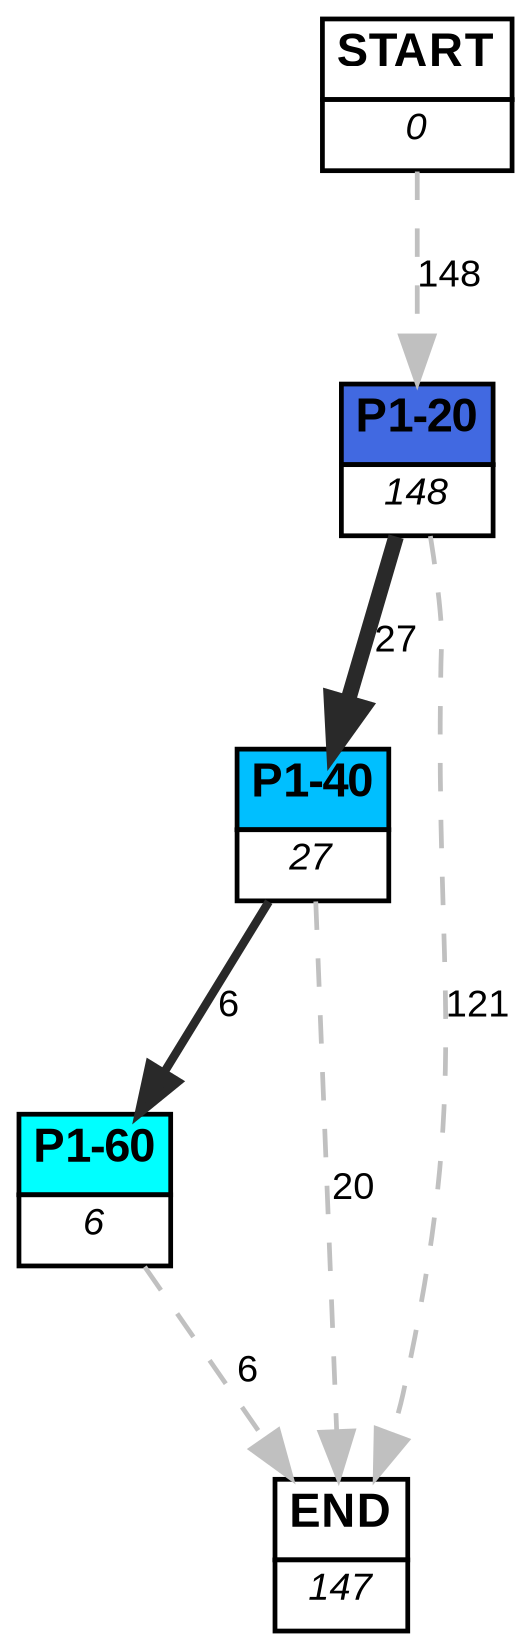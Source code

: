 digraph graphname {
	dpi = 150
	size="16,11!";
	margin = 0;
"P1-20" [shape=plain, label=<<table border="0" cellborder="1" cellspacing="0"><tr><td bgcolor="royalblue"><FONT face="Arial" POINT-SIZE="10"><b>P1-20</b></FONT></td></tr><tr><td bgcolor="white"><FONT face="Arial" POINT-SIZE="8"><i>148</i></FONT></td></tr></table>>]
"P1-40" [shape=plain, label=<<table border="0" cellborder="1" cellspacing="0"><tr><td bgcolor="deepskyblue"><FONT face="Arial" POINT-SIZE="10"><b>P1-40</b></FONT></td></tr><tr><td bgcolor="white"><FONT face="Arial" POINT-SIZE="8"><i>27</i></FONT></td></tr></table>>]
"P1-60" [shape=plain, label=<<table border="0" cellborder="1" cellspacing="0"><tr><td bgcolor="aqua"><FONT face="Arial" POINT-SIZE="10"><b>P1-60</b></FONT></td></tr><tr><td bgcolor="white"><FONT face="Arial" POINT-SIZE="8"><i>6</i></FONT></td></tr></table>>]
"START" [shape=plain, label=<<table border="0" cellborder="1" cellspacing="0"><tr><td bgcolor="white"><FONT face="Arial" POINT-SIZE="10"><b>START</b></FONT></td></tr><tr><td bgcolor="white"><FONT face="Arial" POINT-SIZE="8"><i>0</i></FONT></td></tr></table>>]
"END" [shape=plain, label=<<table border="0" cellborder="1" cellspacing="0"><tr><td bgcolor="white"><FONT face="Arial" POINT-SIZE="10"><b>END</b></FONT></td></tr><tr><td bgcolor="white"><FONT face="Arial" POINT-SIZE="8"><i>147</i></FONT></td></tr></table>>]
"P1-20" -> "P1-40" [ color=grey16 penwidth = "3.295836866004329"label ="27" labelfloat=false fontname="Arial" fontsize=8]
"P1-20" -> "END" [ style = dashed color=grey label ="121" labelfloat=false fontname="Arial" fontsize=8]
"P1-40" -> "P1-60" [ color=grey16 penwidth = "1.791759469228055"label ="6" labelfloat=false fontname="Arial" fontsize=8]
"P1-40" -> "END" [ style = dashed color=grey label ="20" labelfloat=false fontname="Arial" fontsize=8]
"P1-60" -> "END" [ style = dashed color=grey label ="6" labelfloat=false fontname="Arial" fontsize=8]
"START" -> "P1-20" [ style = dashed color=grey label ="148" labelfloat=false fontname="Arial" fontsize=8]
}